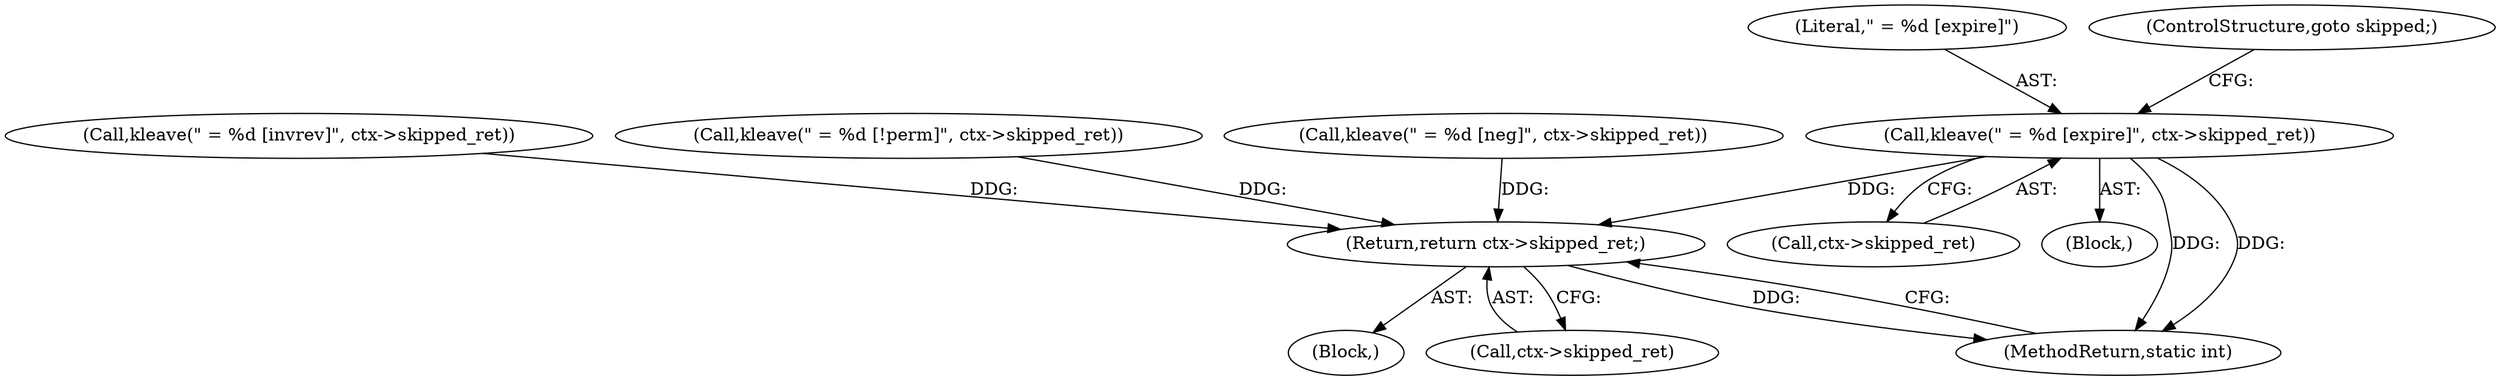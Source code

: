 digraph "0_linux_363b02dab09b3226f3bd1420dad9c72b79a42a76_11@pointer" {
"1000205" [label="(Call,kleave(\" = %d [expire]\", ctx->skipped_ret))"];
"1000301" [label="(Return,return ctx->skipped_ret;)"];
"1000205" [label="(Call,kleave(\" = %d [expire]\", ctx->skipped_ret))"];
"1000302" [label="(Call,ctx->skipped_ret)"];
"1000301" [label="(Return,return ctx->skipped_ret;)"];
"1000190" [label="(Block,)"];
"1000305" [label="(MethodReturn,static int)"];
"1000281" [label="(Call,kleave(\" = %d [neg]\", ctx->skipped_ret))"];
"1000170" [label="(Call,kleave(\" = %d [invrev]\", ctx->skipped_ret))"];
"1000206" [label="(Literal,\" = %d [expire]\")"];
"1000210" [label="(ControlStructure,goto skipped;)"];
"1000252" [label="(Call,kleave(\" = %d [!perm]\", ctx->skipped_ret))"];
"1000207" [label="(Call,ctx->skipped_ret)"];
"1000109" [label="(Block,)"];
"1000205" -> "1000190"  [label="AST: "];
"1000205" -> "1000207"  [label="CFG: "];
"1000206" -> "1000205"  [label="AST: "];
"1000207" -> "1000205"  [label="AST: "];
"1000210" -> "1000205"  [label="CFG: "];
"1000205" -> "1000305"  [label="DDG: "];
"1000205" -> "1000305"  [label="DDG: "];
"1000205" -> "1000301"  [label="DDG: "];
"1000301" -> "1000109"  [label="AST: "];
"1000301" -> "1000302"  [label="CFG: "];
"1000302" -> "1000301"  [label="AST: "];
"1000305" -> "1000301"  [label="CFG: "];
"1000301" -> "1000305"  [label="DDG: "];
"1000170" -> "1000301"  [label="DDG: "];
"1000252" -> "1000301"  [label="DDG: "];
"1000281" -> "1000301"  [label="DDG: "];
}
